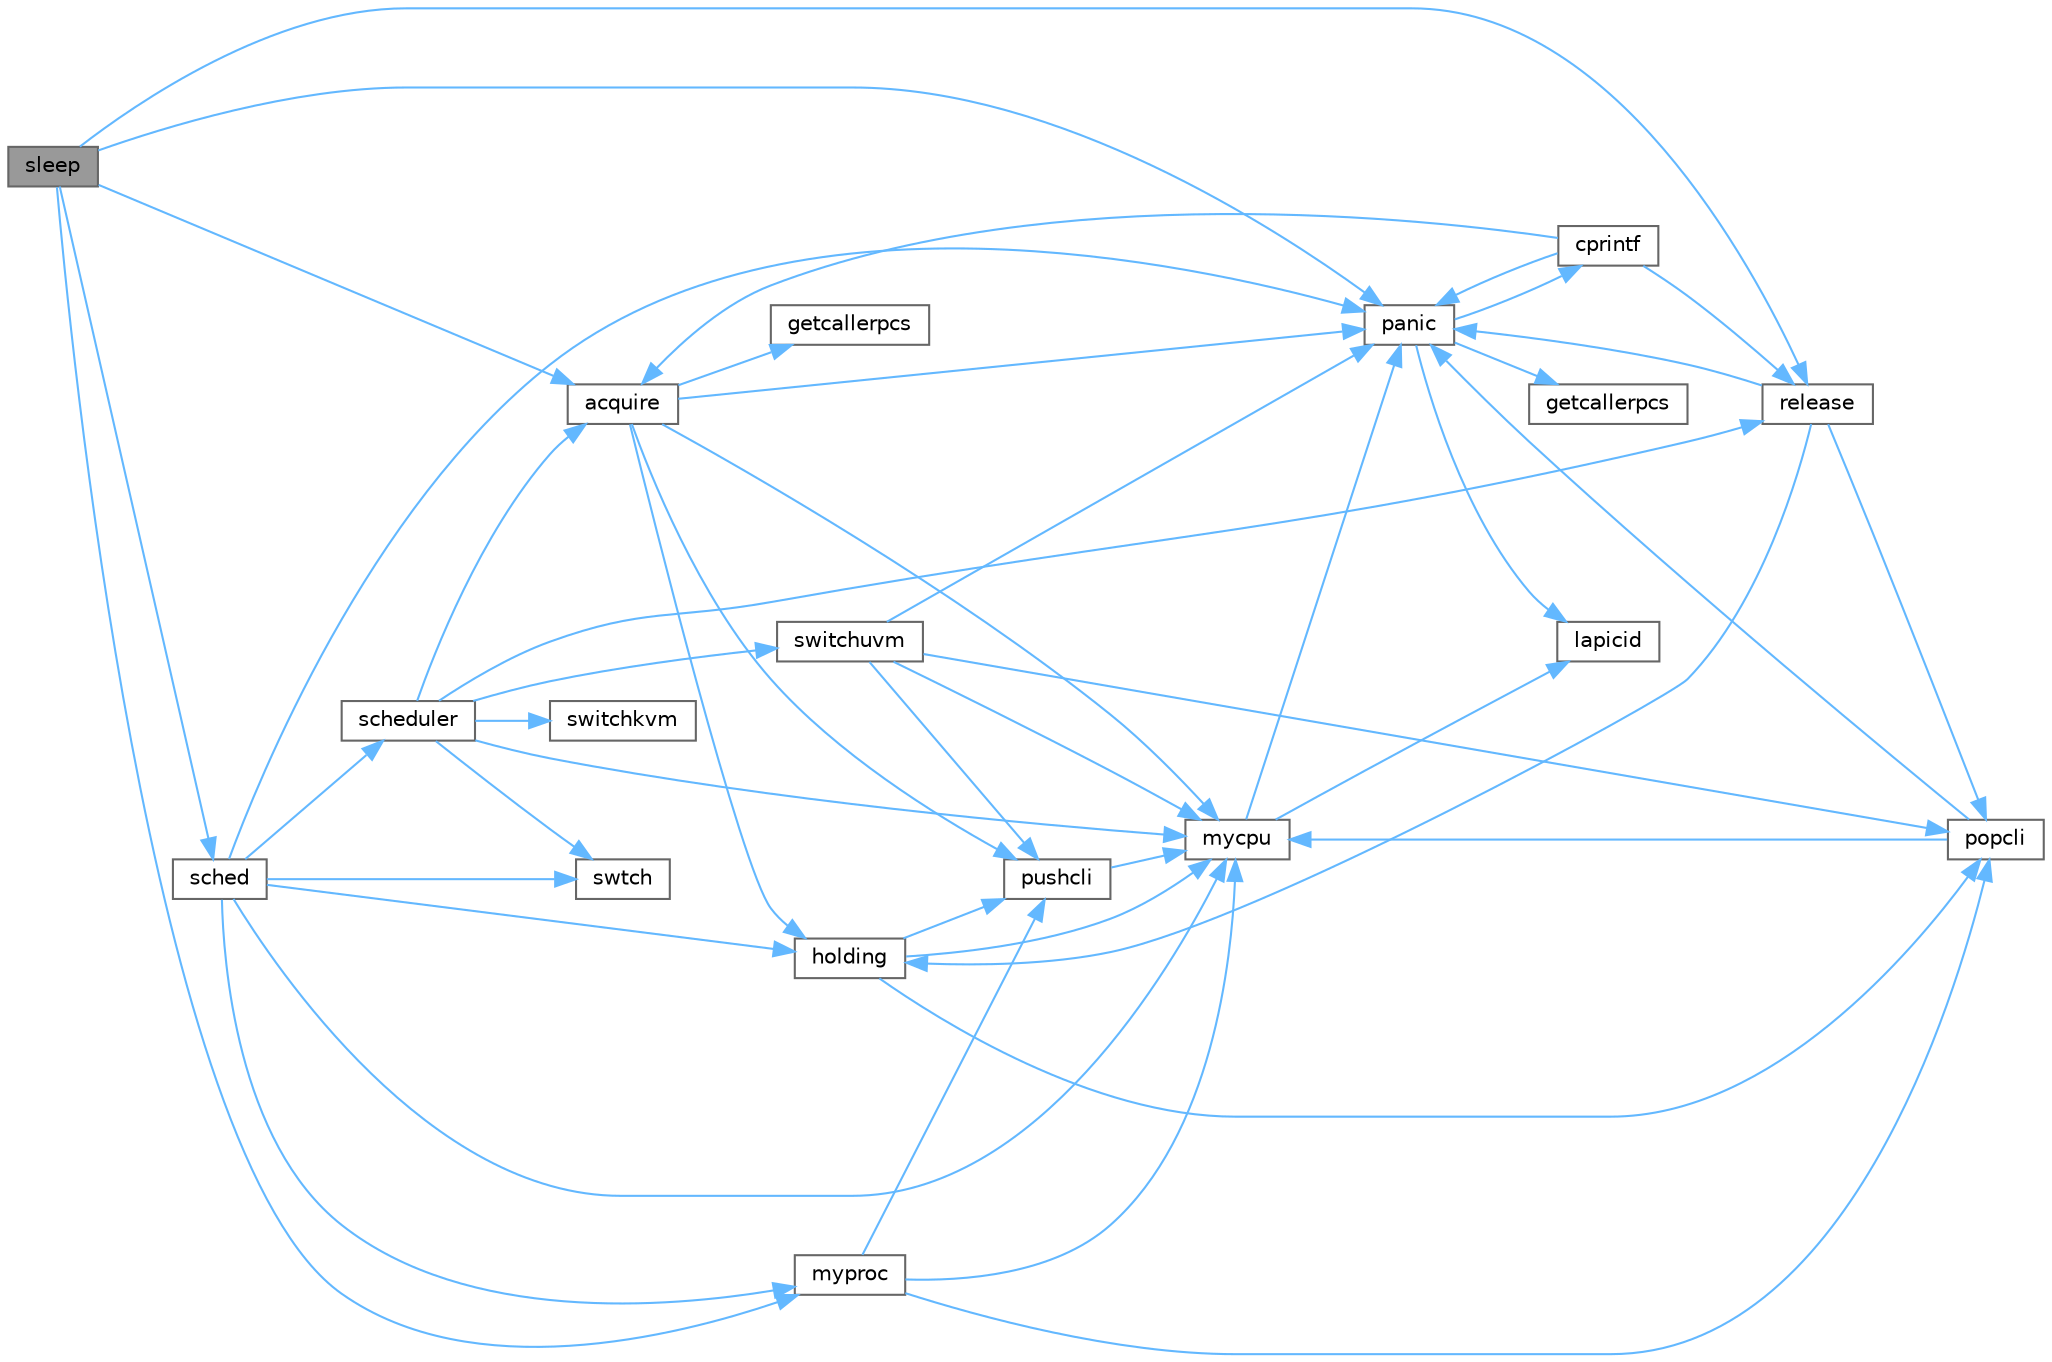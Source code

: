 digraph "sleep"
{
 // LATEX_PDF_SIZE
  bgcolor="transparent";
  edge [fontname=Helvetica,fontsize=10,labelfontname=Helvetica,labelfontsize=10];
  node [fontname=Helvetica,fontsize=10,shape=box,height=0.2,width=0.4];
  rankdir="LR";
  Node1 [id="Node000001",label="sleep",height=0.2,width=0.4,color="gray40", fillcolor="grey60", style="filled", fontcolor="black",tooltip=" "];
  Node1 -> Node2 [id="edge47_Node000001_Node000002",color="steelblue1",style="solid",tooltip=" "];
  Node2 [id="Node000002",label="acquire",height=0.2,width=0.4,color="grey40", fillcolor="white", style="filled",URL="$d3/d2d/spinlock_8c.html#aed377f16a085b00de3a4b32392adbdfb",tooltip=" "];
  Node2 -> Node3 [id="edge48_Node000002_Node000003",color="steelblue1",style="solid",tooltip=" "];
  Node3 [id="Node000003",label="getcallerpcs",height=0.2,width=0.4,color="grey40", fillcolor="white", style="filled",URL="$d3/d2d/spinlock_8c.html#a6ac35304ea80f01086b47edcc2328010",tooltip=" "];
  Node2 -> Node4 [id="edge49_Node000002_Node000004",color="steelblue1",style="solid",tooltip=" "];
  Node4 [id="Node000004",label="holding",height=0.2,width=0.4,color="grey40", fillcolor="white", style="filled",URL="$d3/d2d/spinlock_8c.html#aea48df3e5cfb903179ad3dc78ab502d9",tooltip=" "];
  Node4 -> Node5 [id="edge50_Node000004_Node000005",color="steelblue1",style="solid",tooltip=" "];
  Node5 [id="Node000005",label="mycpu",height=0.2,width=0.4,color="grey40", fillcolor="white", style="filled",URL="$d3/dda/proc_8c.html#ad427959ad025dabd8cd393b27ec39160",tooltip=" "];
  Node5 -> Node6 [id="edge51_Node000005_Node000006",color="steelblue1",style="solid",tooltip=" "];
  Node6 [id="Node000006",label="lapicid",height=0.2,width=0.4,color="grey40", fillcolor="white", style="filled",URL="$dc/df6/lapic_8c.html#a627f7996b64f99d885244a5102c85164",tooltip=" "];
  Node5 -> Node7 [id="edge52_Node000005_Node000007",color="steelblue1",style="solid",tooltip=" "];
  Node7 [id="Node000007",label="panic",height=0.2,width=0.4,color="grey40", fillcolor="white", style="filled",URL="$d0/d56/console_8c.html#a95c0aca5d6d7487933984f08b189917a",tooltip=" "];
  Node7 -> Node8 [id="edge53_Node000007_Node000008",color="steelblue1",style="solid",tooltip=" "];
  Node8 [id="Node000008",label="cprintf",height=0.2,width=0.4,color="grey40", fillcolor="white", style="filled",URL="$d0/d56/console_8c.html#a90f0742d846503e4ed1804f1df421ec6",tooltip=" "];
  Node8 -> Node2 [id="edge54_Node000008_Node000002",color="steelblue1",style="solid",tooltip=" "];
  Node8 -> Node7 [id="edge55_Node000008_Node000007",color="steelblue1",style="solid",tooltip=" "];
  Node8 -> Node9 [id="edge56_Node000008_Node000009",color="steelblue1",style="solid",tooltip=" "];
  Node9 [id="Node000009",label="release",height=0.2,width=0.4,color="grey40", fillcolor="white", style="filled",URL="$d3/d2d/spinlock_8c.html#a1cee376aa9a00e754bf5481cd5f3d97b",tooltip=" "];
  Node9 -> Node4 [id="edge57_Node000009_Node000004",color="steelblue1",style="solid",tooltip=" "];
  Node9 -> Node7 [id="edge58_Node000009_Node000007",color="steelblue1",style="solid",tooltip=" "];
  Node9 -> Node10 [id="edge59_Node000009_Node000010",color="steelblue1",style="solid",tooltip=" "];
  Node10 [id="Node000010",label="popcli",height=0.2,width=0.4,color="grey40", fillcolor="white", style="filled",URL="$d3/d2d/spinlock_8c.html#ae3424f669269fef400ce29c3aeb43fdb",tooltip=" "];
  Node10 -> Node5 [id="edge60_Node000010_Node000005",color="steelblue1",style="solid",tooltip=" "];
  Node10 -> Node7 [id="edge61_Node000010_Node000007",color="steelblue1",style="solid",tooltip=" "];
  Node7 -> Node11 [id="edge62_Node000007_Node000011",color="steelblue1",style="solid",tooltip=" "];
  Node11 [id="Node000011",label="getcallerpcs",height=0.2,width=0.4,color="grey40", fillcolor="white", style="filled",URL="$d5/d64/defs_8h.html#a4105de9e2969515d6c6c795c4386f69f",tooltip=" "];
  Node7 -> Node6 [id="edge63_Node000007_Node000006",color="steelblue1",style="solid",tooltip=" "];
  Node4 -> Node10 [id="edge64_Node000004_Node000010",color="steelblue1",style="solid",tooltip=" "];
  Node4 -> Node12 [id="edge65_Node000004_Node000012",color="steelblue1",style="solid",tooltip=" "];
  Node12 [id="Node000012",label="pushcli",height=0.2,width=0.4,color="grey40", fillcolor="white", style="filled",URL="$d3/d2d/spinlock_8c.html#a206b749d1b7768dadce61cbcde7e0f1c",tooltip=" "];
  Node12 -> Node5 [id="edge66_Node000012_Node000005",color="steelblue1",style="solid",tooltip=" "];
  Node2 -> Node5 [id="edge67_Node000002_Node000005",color="steelblue1",style="solid",tooltip=" "];
  Node2 -> Node7 [id="edge68_Node000002_Node000007",color="steelblue1",style="solid",tooltip=" "];
  Node2 -> Node12 [id="edge69_Node000002_Node000012",color="steelblue1",style="solid",tooltip=" "];
  Node1 -> Node13 [id="edge70_Node000001_Node000013",color="steelblue1",style="solid",tooltip=" "];
  Node13 [id="Node000013",label="myproc",height=0.2,width=0.4,color="grey40", fillcolor="white", style="filled",URL="$d3/dda/proc_8c.html#a41af0935f3989aae450cf8988cd9c3a9",tooltip=" "];
  Node13 -> Node5 [id="edge71_Node000013_Node000005",color="steelblue1",style="solid",tooltip=" "];
  Node13 -> Node10 [id="edge72_Node000013_Node000010",color="steelblue1",style="solid",tooltip=" "];
  Node13 -> Node12 [id="edge73_Node000013_Node000012",color="steelblue1",style="solid",tooltip=" "];
  Node1 -> Node7 [id="edge74_Node000001_Node000007",color="steelblue1",style="solid",tooltip=" "];
  Node1 -> Node9 [id="edge75_Node000001_Node000009",color="steelblue1",style="solid",tooltip=" "];
  Node1 -> Node14 [id="edge76_Node000001_Node000014",color="steelblue1",style="solid",tooltip=" "];
  Node14 [id="Node000014",label="sched",height=0.2,width=0.4,color="grey40", fillcolor="white", style="filled",URL="$d3/dda/proc_8c.html#ad788da91743c333b5bed7c4a0dd12365",tooltip=" "];
  Node14 -> Node4 [id="edge77_Node000014_Node000004",color="steelblue1",style="solid",tooltip=" "];
  Node14 -> Node5 [id="edge78_Node000014_Node000005",color="steelblue1",style="solid",tooltip=" "];
  Node14 -> Node13 [id="edge79_Node000014_Node000013",color="steelblue1",style="solid",tooltip=" "];
  Node14 -> Node7 [id="edge80_Node000014_Node000007",color="steelblue1",style="solid",tooltip=" "];
  Node14 -> Node15 [id="edge81_Node000014_Node000015",color="steelblue1",style="solid",tooltip=" "];
  Node15 [id="Node000015",label="scheduler",height=0.2,width=0.4,color="grey40", fillcolor="white", style="filled",URL="$d3/dda/proc_8c.html#a9fa00b0be5d3c4781048861e2506eb63",tooltip=" "];
  Node15 -> Node2 [id="edge82_Node000015_Node000002",color="steelblue1",style="solid",tooltip=" "];
  Node15 -> Node5 [id="edge83_Node000015_Node000005",color="steelblue1",style="solid",tooltip=" "];
  Node15 -> Node9 [id="edge84_Node000015_Node000009",color="steelblue1",style="solid",tooltip=" "];
  Node15 -> Node16 [id="edge85_Node000015_Node000016",color="steelblue1",style="solid",tooltip=" "];
  Node16 [id="Node000016",label="switchkvm",height=0.2,width=0.4,color="grey40", fillcolor="white", style="filled",URL="$de/de9/vm_8c.html#a02ca0670bc1fe12e38453082631ff360",tooltip=" "];
  Node15 -> Node17 [id="edge86_Node000015_Node000017",color="steelblue1",style="solid",tooltip=" "];
  Node17 [id="Node000017",label="switchuvm",height=0.2,width=0.4,color="grey40", fillcolor="white", style="filled",URL="$de/de9/vm_8c.html#a87c90f0ab2a1b11c2b55f4e483bb8493",tooltip=" "];
  Node17 -> Node5 [id="edge87_Node000017_Node000005",color="steelblue1",style="solid",tooltip=" "];
  Node17 -> Node7 [id="edge88_Node000017_Node000007",color="steelblue1",style="solid",tooltip=" "];
  Node17 -> Node10 [id="edge89_Node000017_Node000010",color="steelblue1",style="solid",tooltip=" "];
  Node17 -> Node12 [id="edge90_Node000017_Node000012",color="steelblue1",style="solid",tooltip=" "];
  Node15 -> Node18 [id="edge91_Node000015_Node000018",color="steelblue1",style="solid",tooltip=" "];
  Node18 [id="Node000018",label="swtch",height=0.2,width=0.4,color="grey40", fillcolor="white", style="filled",URL="$d5/d64/defs_8h.html#a1d9e7047d3dfb57809a2541d8387705e",tooltip=" "];
  Node14 -> Node18 [id="edge92_Node000014_Node000018",color="steelblue1",style="solid",tooltip=" "];
}
